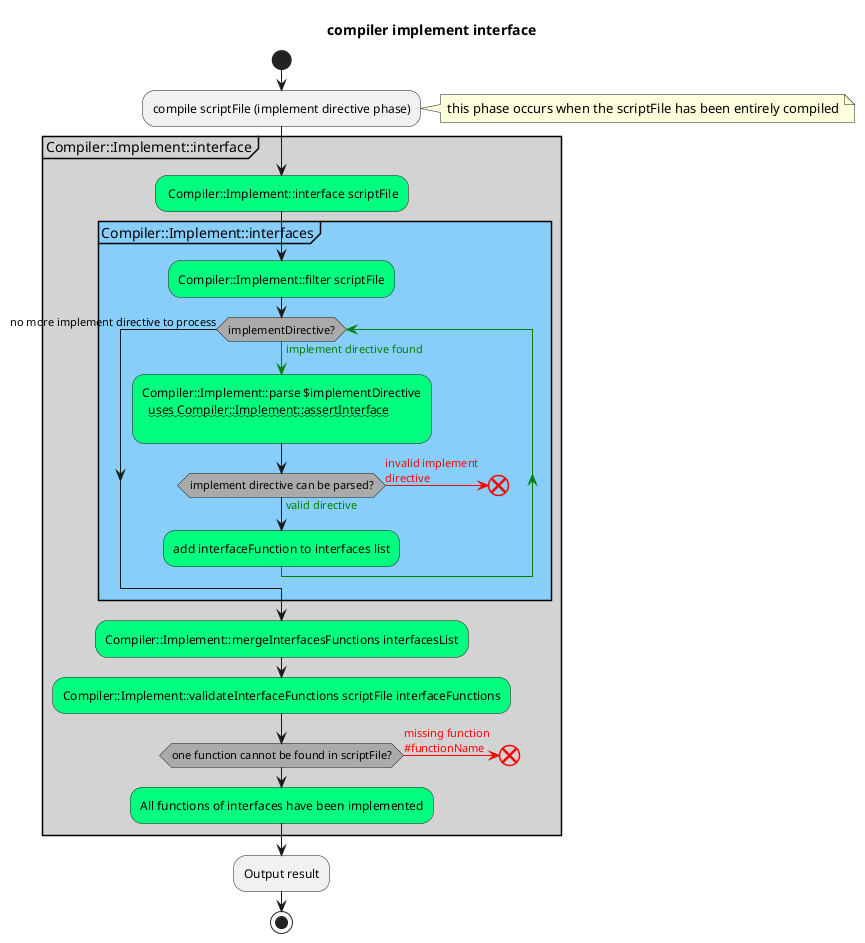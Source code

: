 @startuml "compilerImplementDirective"
title compiler implement interface
skinparam {
  ' https://github.com/plantuml/plantuml/blob/49115dfc7d4156961e5b49a81c09b474daa79823/src/net/sourceforge/plantuml/style/FromSkinparamToStyle.java#L145
  activityDiamondBackgroundColor #AAAAAA
  activityEndColor #red
}
start

:compile scriptFile (implement directive phase);
note right: this phase occurs when the scriptFile has been entirely compiled

partition Compiler::Implement::interface #LightGray {

  #SpringGreen: Compiler::Implement::interface scriptFile;

  partition Compiler::Implement::interfaces #LightSkyBlue {
    #SpringGreen:Compiler::Implement::filter scriptFile;
    while (implementDirective?) is (<color:green>implement directive found)
      -[#green]->
        #SpringGreen:Compiler::Implement::parse $implementDirective
          ~~uses Compiler::Implement::assertInterface~~
        ;
        if (implement directive can be parsed?) is (<color:green>valid directive) then
          -[#green]->
        else (<color:red>invalid implement\n<color:red>directive)
          -[#red]->
          end
        endif
        #SpringGreen:add interfaceFunction to interfaces list;
        -[#green]->
    endwhile (no more implement directive to process)

  }
  #SpringGreen:Compiler::Implement::mergeInterfacesFunctions interfacesList;

  #SpringGreen:Compiler::Implement::validateInterfaceFunctions scriptFile interfaceFunctions;
  if (one function cannot be found in scriptFile?) is (<color:red>missing function\n<color:red>#functionName) then
    -[#red]->
    end
  else
    -[#green]->
  endif
  -[#green]->
  #SpringGreen:All functions of interfaces have been implemented;
}

:Output result;

stop
@enduml
